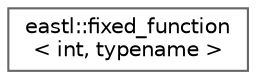 digraph "类继承关系图"
{
 // LATEX_PDF_SIZE
  bgcolor="transparent";
  edge [fontname=Helvetica,fontsize=10,labelfontname=Helvetica,labelfontsize=10];
  node [fontname=Helvetica,fontsize=10,shape=box,height=0.2,width=0.4];
  rankdir="LR";
  Node0 [id="Node000000",label="eastl::fixed_function\l\< int, typename \>",height=0.2,width=0.4,color="grey40", fillcolor="white", style="filled",URL="$classeastl_1_1fixed__function.html",tooltip=" "];
}
